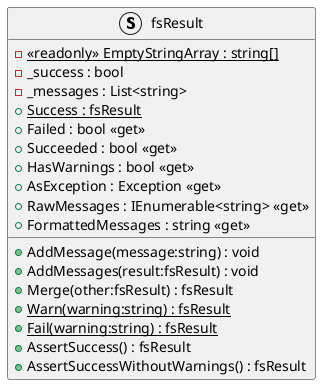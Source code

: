 @startuml
struct fsResult {
    - {static} <<readonly>> EmptyStringArray : string[]
    - _success : bool
    - _messages : List<string>
    + AddMessage(message:string) : void
    + AddMessages(result:fsResult) : void
    + Merge(other:fsResult) : fsResult
    + {static} Success : fsResult
    + {static} Warn(warning:string) : fsResult
    + {static} Fail(warning:string) : fsResult
    + Failed : bool <<get>>
    + Succeeded : bool <<get>>
    + HasWarnings : bool <<get>>
    + AssertSuccess() : fsResult
    + AssertSuccessWithoutWarnings() : fsResult
    + AsException : Exception <<get>>
    + RawMessages : IEnumerable<string> <<get>>
    + FormattedMessages : string <<get>>
}
@enduml
